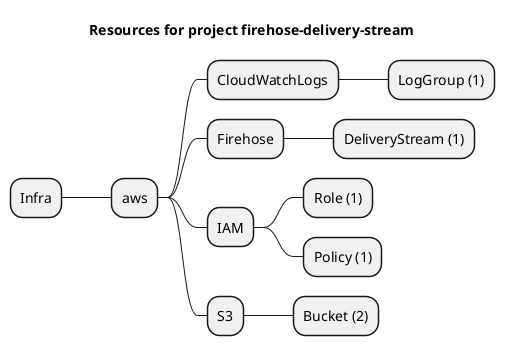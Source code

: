 @startmindmap
title Resources for project firehose-delivery-stream
skinparam monochrome true
+ Infra
++ aws
+++ CloudWatchLogs
++++ LogGroup (1)
+++ Firehose
++++ DeliveryStream (1)
+++ IAM
++++ Role (1)
++++ Policy (1)
+++ S3
++++ Bucket (2)
@endmindmap